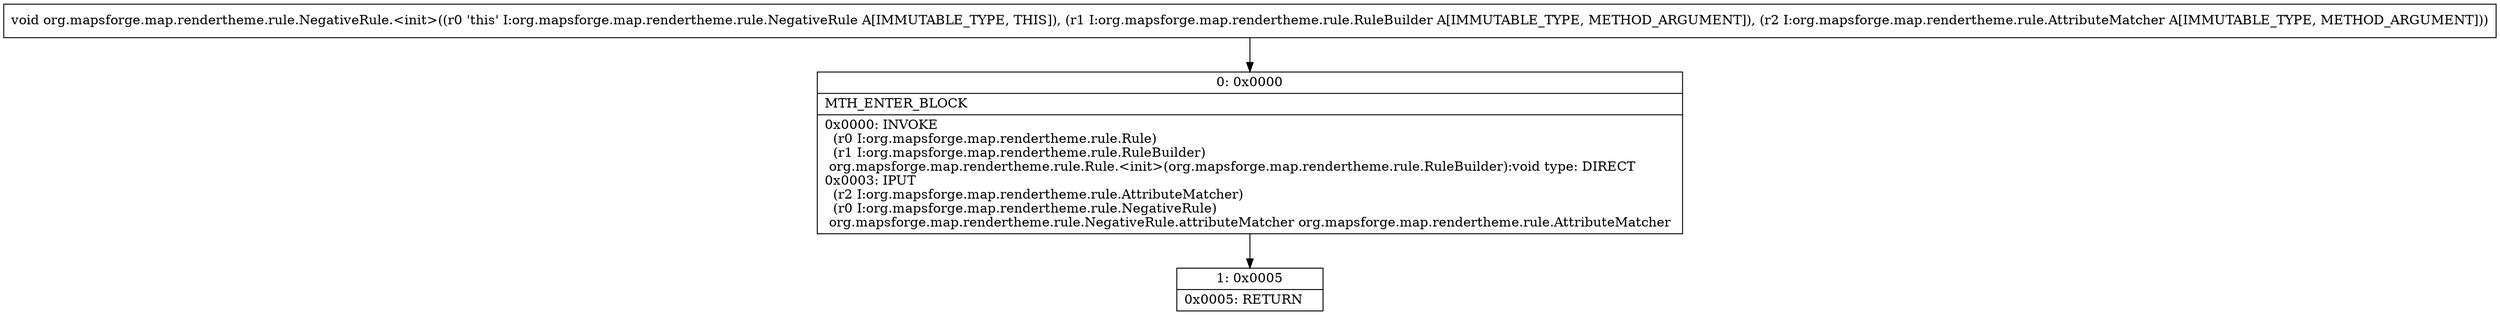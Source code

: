 digraph "CFG fororg.mapsforge.map.rendertheme.rule.NegativeRule.\<init\>(Lorg\/mapsforge\/map\/rendertheme\/rule\/RuleBuilder;Lorg\/mapsforge\/map\/rendertheme\/rule\/AttributeMatcher;)V" {
Node_0 [shape=record,label="{0\:\ 0x0000|MTH_ENTER_BLOCK\l|0x0000: INVOKE  \l  (r0 I:org.mapsforge.map.rendertheme.rule.Rule)\l  (r1 I:org.mapsforge.map.rendertheme.rule.RuleBuilder)\l org.mapsforge.map.rendertheme.rule.Rule.\<init\>(org.mapsforge.map.rendertheme.rule.RuleBuilder):void type: DIRECT \l0x0003: IPUT  \l  (r2 I:org.mapsforge.map.rendertheme.rule.AttributeMatcher)\l  (r0 I:org.mapsforge.map.rendertheme.rule.NegativeRule)\l org.mapsforge.map.rendertheme.rule.NegativeRule.attributeMatcher org.mapsforge.map.rendertheme.rule.AttributeMatcher \l}"];
Node_1 [shape=record,label="{1\:\ 0x0005|0x0005: RETURN   \l}"];
MethodNode[shape=record,label="{void org.mapsforge.map.rendertheme.rule.NegativeRule.\<init\>((r0 'this' I:org.mapsforge.map.rendertheme.rule.NegativeRule A[IMMUTABLE_TYPE, THIS]), (r1 I:org.mapsforge.map.rendertheme.rule.RuleBuilder A[IMMUTABLE_TYPE, METHOD_ARGUMENT]), (r2 I:org.mapsforge.map.rendertheme.rule.AttributeMatcher A[IMMUTABLE_TYPE, METHOD_ARGUMENT])) }"];
MethodNode -> Node_0;
Node_0 -> Node_1;
}

